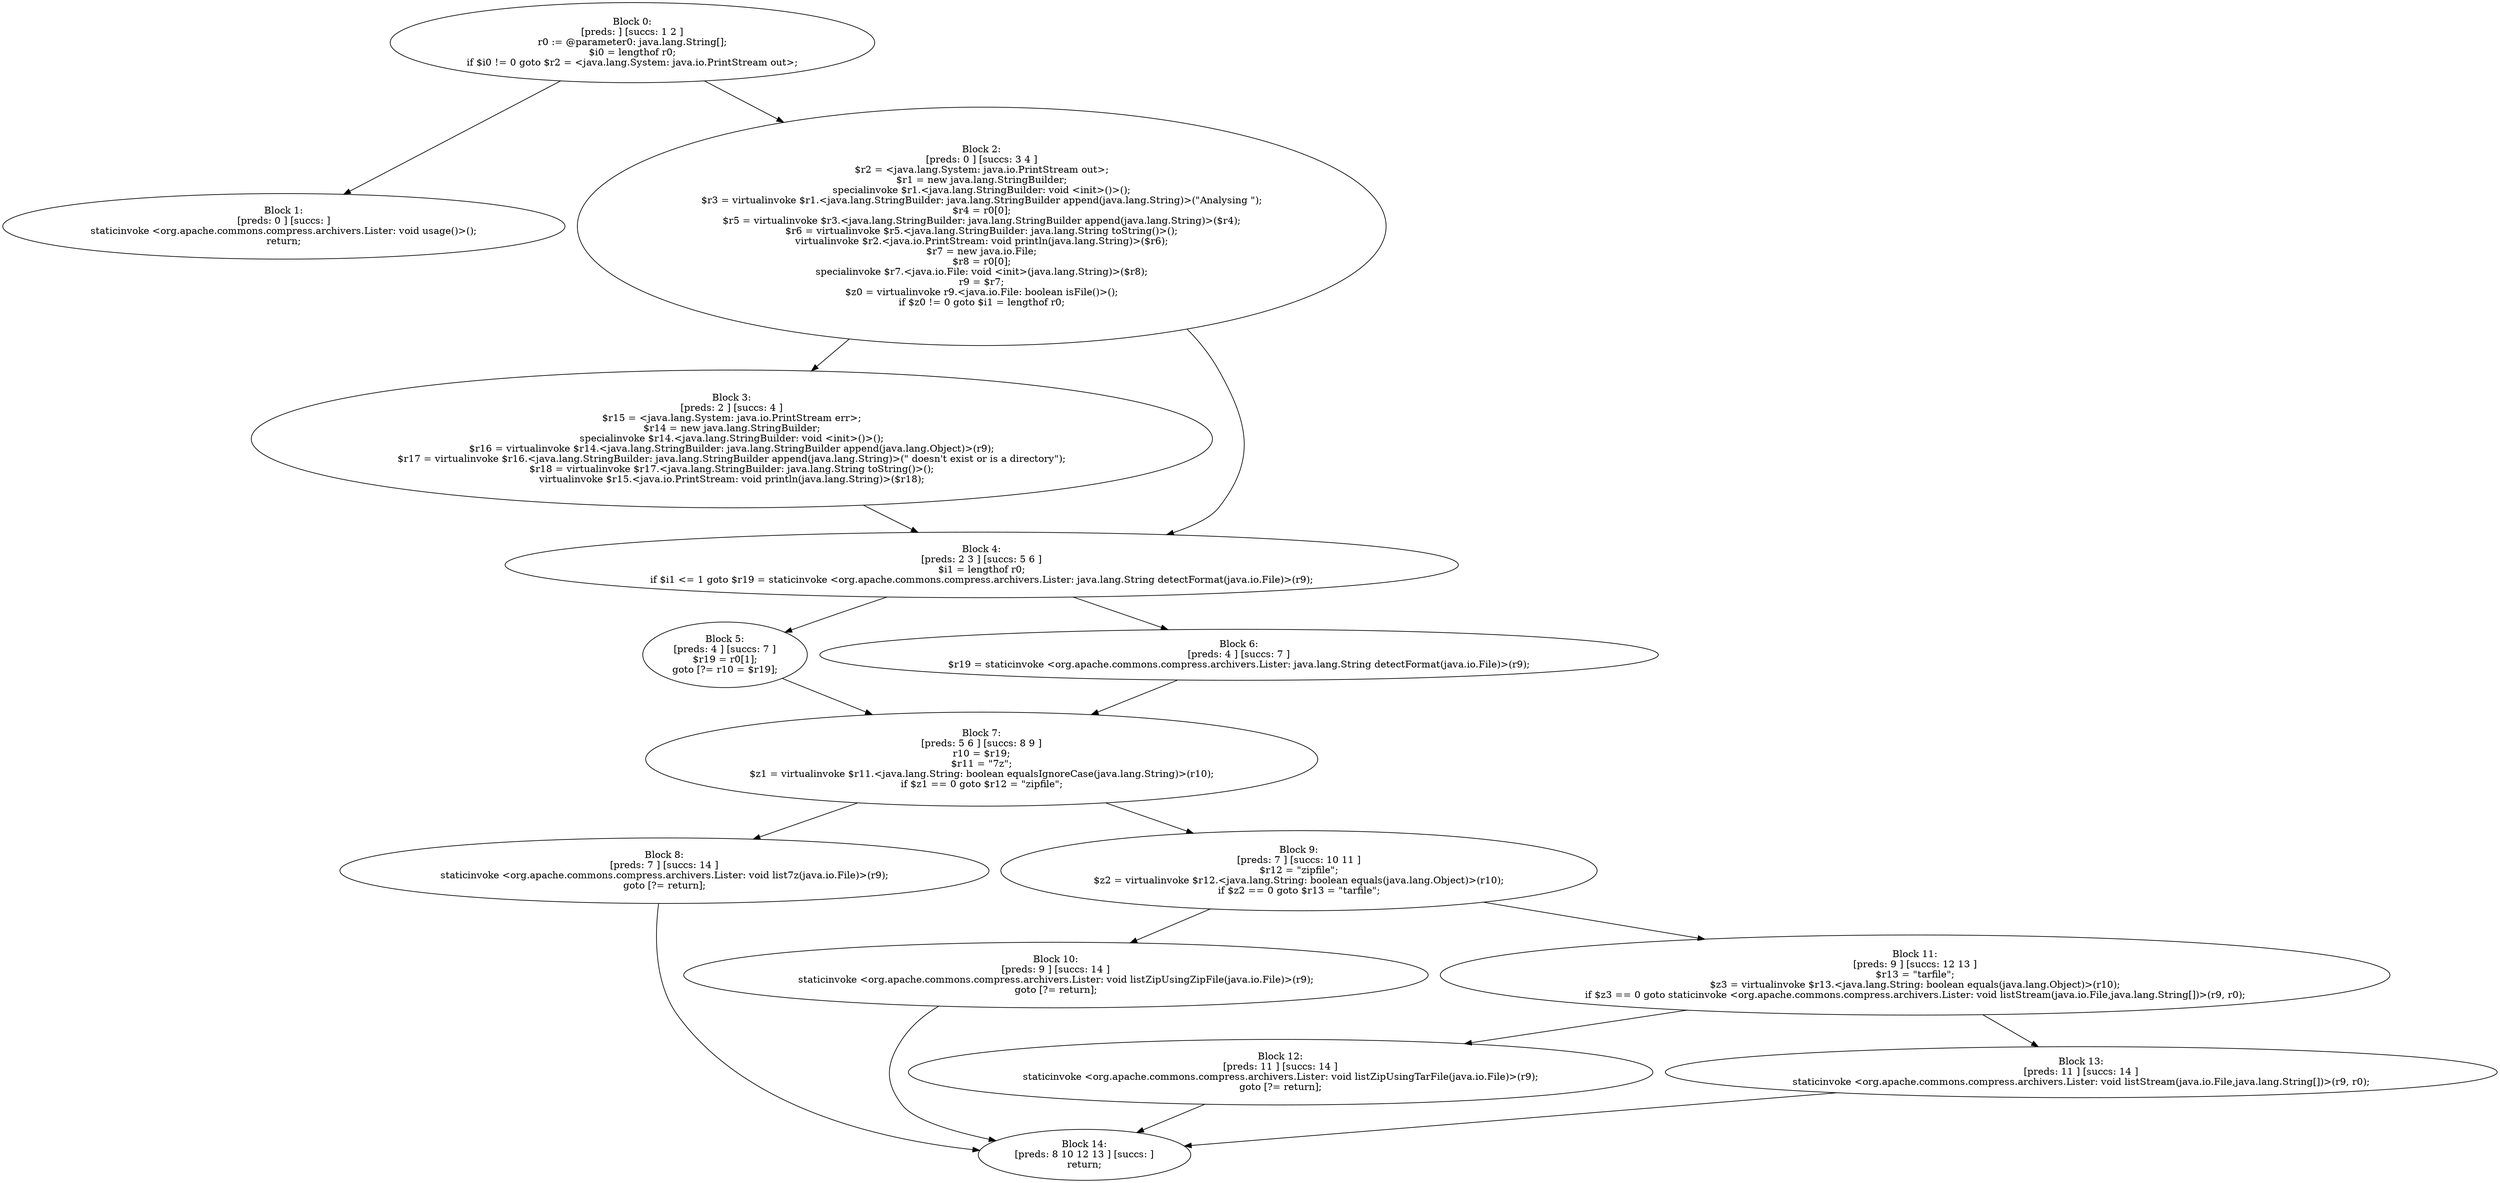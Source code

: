 digraph "unitGraph" {
    "Block 0:
[preds: ] [succs: 1 2 ]
r0 := @parameter0: java.lang.String[];
$i0 = lengthof r0;
if $i0 != 0 goto $r2 = <java.lang.System: java.io.PrintStream out>;
"
    "Block 1:
[preds: 0 ] [succs: ]
staticinvoke <org.apache.commons.compress.archivers.Lister: void usage()>();
return;
"
    "Block 2:
[preds: 0 ] [succs: 3 4 ]
$r2 = <java.lang.System: java.io.PrintStream out>;
$r1 = new java.lang.StringBuilder;
specialinvoke $r1.<java.lang.StringBuilder: void <init>()>();
$r3 = virtualinvoke $r1.<java.lang.StringBuilder: java.lang.StringBuilder append(java.lang.String)>(\"Analysing \");
$r4 = r0[0];
$r5 = virtualinvoke $r3.<java.lang.StringBuilder: java.lang.StringBuilder append(java.lang.String)>($r4);
$r6 = virtualinvoke $r5.<java.lang.StringBuilder: java.lang.String toString()>();
virtualinvoke $r2.<java.io.PrintStream: void println(java.lang.String)>($r6);
$r7 = new java.io.File;
$r8 = r0[0];
specialinvoke $r7.<java.io.File: void <init>(java.lang.String)>($r8);
r9 = $r7;
$z0 = virtualinvoke r9.<java.io.File: boolean isFile()>();
if $z0 != 0 goto $i1 = lengthof r0;
"
    "Block 3:
[preds: 2 ] [succs: 4 ]
$r15 = <java.lang.System: java.io.PrintStream err>;
$r14 = new java.lang.StringBuilder;
specialinvoke $r14.<java.lang.StringBuilder: void <init>()>();
$r16 = virtualinvoke $r14.<java.lang.StringBuilder: java.lang.StringBuilder append(java.lang.Object)>(r9);
$r17 = virtualinvoke $r16.<java.lang.StringBuilder: java.lang.StringBuilder append(java.lang.String)>(\" doesn\'t exist or is a directory\");
$r18 = virtualinvoke $r17.<java.lang.StringBuilder: java.lang.String toString()>();
virtualinvoke $r15.<java.io.PrintStream: void println(java.lang.String)>($r18);
"
    "Block 4:
[preds: 2 3 ] [succs: 5 6 ]
$i1 = lengthof r0;
if $i1 <= 1 goto $r19 = staticinvoke <org.apache.commons.compress.archivers.Lister: java.lang.String detectFormat(java.io.File)>(r9);
"
    "Block 5:
[preds: 4 ] [succs: 7 ]
$r19 = r0[1];
goto [?= r10 = $r19];
"
    "Block 6:
[preds: 4 ] [succs: 7 ]
$r19 = staticinvoke <org.apache.commons.compress.archivers.Lister: java.lang.String detectFormat(java.io.File)>(r9);
"
    "Block 7:
[preds: 5 6 ] [succs: 8 9 ]
r10 = $r19;
$r11 = \"7z\";
$z1 = virtualinvoke $r11.<java.lang.String: boolean equalsIgnoreCase(java.lang.String)>(r10);
if $z1 == 0 goto $r12 = \"zipfile\";
"
    "Block 8:
[preds: 7 ] [succs: 14 ]
staticinvoke <org.apache.commons.compress.archivers.Lister: void list7z(java.io.File)>(r9);
goto [?= return];
"
    "Block 9:
[preds: 7 ] [succs: 10 11 ]
$r12 = \"zipfile\";
$z2 = virtualinvoke $r12.<java.lang.String: boolean equals(java.lang.Object)>(r10);
if $z2 == 0 goto $r13 = \"tarfile\";
"
    "Block 10:
[preds: 9 ] [succs: 14 ]
staticinvoke <org.apache.commons.compress.archivers.Lister: void listZipUsingZipFile(java.io.File)>(r9);
goto [?= return];
"
    "Block 11:
[preds: 9 ] [succs: 12 13 ]
$r13 = \"tarfile\";
$z3 = virtualinvoke $r13.<java.lang.String: boolean equals(java.lang.Object)>(r10);
if $z3 == 0 goto staticinvoke <org.apache.commons.compress.archivers.Lister: void listStream(java.io.File,java.lang.String[])>(r9, r0);
"
    "Block 12:
[preds: 11 ] [succs: 14 ]
staticinvoke <org.apache.commons.compress.archivers.Lister: void listZipUsingTarFile(java.io.File)>(r9);
goto [?= return];
"
    "Block 13:
[preds: 11 ] [succs: 14 ]
staticinvoke <org.apache.commons.compress.archivers.Lister: void listStream(java.io.File,java.lang.String[])>(r9, r0);
"
    "Block 14:
[preds: 8 10 12 13 ] [succs: ]
return;
"
    "Block 0:
[preds: ] [succs: 1 2 ]
r0 := @parameter0: java.lang.String[];
$i0 = lengthof r0;
if $i0 != 0 goto $r2 = <java.lang.System: java.io.PrintStream out>;
"->"Block 1:
[preds: 0 ] [succs: ]
staticinvoke <org.apache.commons.compress.archivers.Lister: void usage()>();
return;
";
    "Block 0:
[preds: ] [succs: 1 2 ]
r0 := @parameter0: java.lang.String[];
$i0 = lengthof r0;
if $i0 != 0 goto $r2 = <java.lang.System: java.io.PrintStream out>;
"->"Block 2:
[preds: 0 ] [succs: 3 4 ]
$r2 = <java.lang.System: java.io.PrintStream out>;
$r1 = new java.lang.StringBuilder;
specialinvoke $r1.<java.lang.StringBuilder: void <init>()>();
$r3 = virtualinvoke $r1.<java.lang.StringBuilder: java.lang.StringBuilder append(java.lang.String)>(\"Analysing \");
$r4 = r0[0];
$r5 = virtualinvoke $r3.<java.lang.StringBuilder: java.lang.StringBuilder append(java.lang.String)>($r4);
$r6 = virtualinvoke $r5.<java.lang.StringBuilder: java.lang.String toString()>();
virtualinvoke $r2.<java.io.PrintStream: void println(java.lang.String)>($r6);
$r7 = new java.io.File;
$r8 = r0[0];
specialinvoke $r7.<java.io.File: void <init>(java.lang.String)>($r8);
r9 = $r7;
$z0 = virtualinvoke r9.<java.io.File: boolean isFile()>();
if $z0 != 0 goto $i1 = lengthof r0;
";
    "Block 2:
[preds: 0 ] [succs: 3 4 ]
$r2 = <java.lang.System: java.io.PrintStream out>;
$r1 = new java.lang.StringBuilder;
specialinvoke $r1.<java.lang.StringBuilder: void <init>()>();
$r3 = virtualinvoke $r1.<java.lang.StringBuilder: java.lang.StringBuilder append(java.lang.String)>(\"Analysing \");
$r4 = r0[0];
$r5 = virtualinvoke $r3.<java.lang.StringBuilder: java.lang.StringBuilder append(java.lang.String)>($r4);
$r6 = virtualinvoke $r5.<java.lang.StringBuilder: java.lang.String toString()>();
virtualinvoke $r2.<java.io.PrintStream: void println(java.lang.String)>($r6);
$r7 = new java.io.File;
$r8 = r0[0];
specialinvoke $r7.<java.io.File: void <init>(java.lang.String)>($r8);
r9 = $r7;
$z0 = virtualinvoke r9.<java.io.File: boolean isFile()>();
if $z0 != 0 goto $i1 = lengthof r0;
"->"Block 3:
[preds: 2 ] [succs: 4 ]
$r15 = <java.lang.System: java.io.PrintStream err>;
$r14 = new java.lang.StringBuilder;
specialinvoke $r14.<java.lang.StringBuilder: void <init>()>();
$r16 = virtualinvoke $r14.<java.lang.StringBuilder: java.lang.StringBuilder append(java.lang.Object)>(r9);
$r17 = virtualinvoke $r16.<java.lang.StringBuilder: java.lang.StringBuilder append(java.lang.String)>(\" doesn\'t exist or is a directory\");
$r18 = virtualinvoke $r17.<java.lang.StringBuilder: java.lang.String toString()>();
virtualinvoke $r15.<java.io.PrintStream: void println(java.lang.String)>($r18);
";
    "Block 2:
[preds: 0 ] [succs: 3 4 ]
$r2 = <java.lang.System: java.io.PrintStream out>;
$r1 = new java.lang.StringBuilder;
specialinvoke $r1.<java.lang.StringBuilder: void <init>()>();
$r3 = virtualinvoke $r1.<java.lang.StringBuilder: java.lang.StringBuilder append(java.lang.String)>(\"Analysing \");
$r4 = r0[0];
$r5 = virtualinvoke $r3.<java.lang.StringBuilder: java.lang.StringBuilder append(java.lang.String)>($r4);
$r6 = virtualinvoke $r5.<java.lang.StringBuilder: java.lang.String toString()>();
virtualinvoke $r2.<java.io.PrintStream: void println(java.lang.String)>($r6);
$r7 = new java.io.File;
$r8 = r0[0];
specialinvoke $r7.<java.io.File: void <init>(java.lang.String)>($r8);
r9 = $r7;
$z0 = virtualinvoke r9.<java.io.File: boolean isFile()>();
if $z0 != 0 goto $i1 = lengthof r0;
"->"Block 4:
[preds: 2 3 ] [succs: 5 6 ]
$i1 = lengthof r0;
if $i1 <= 1 goto $r19 = staticinvoke <org.apache.commons.compress.archivers.Lister: java.lang.String detectFormat(java.io.File)>(r9);
";
    "Block 3:
[preds: 2 ] [succs: 4 ]
$r15 = <java.lang.System: java.io.PrintStream err>;
$r14 = new java.lang.StringBuilder;
specialinvoke $r14.<java.lang.StringBuilder: void <init>()>();
$r16 = virtualinvoke $r14.<java.lang.StringBuilder: java.lang.StringBuilder append(java.lang.Object)>(r9);
$r17 = virtualinvoke $r16.<java.lang.StringBuilder: java.lang.StringBuilder append(java.lang.String)>(\" doesn\'t exist or is a directory\");
$r18 = virtualinvoke $r17.<java.lang.StringBuilder: java.lang.String toString()>();
virtualinvoke $r15.<java.io.PrintStream: void println(java.lang.String)>($r18);
"->"Block 4:
[preds: 2 3 ] [succs: 5 6 ]
$i1 = lengthof r0;
if $i1 <= 1 goto $r19 = staticinvoke <org.apache.commons.compress.archivers.Lister: java.lang.String detectFormat(java.io.File)>(r9);
";
    "Block 4:
[preds: 2 3 ] [succs: 5 6 ]
$i1 = lengthof r0;
if $i1 <= 1 goto $r19 = staticinvoke <org.apache.commons.compress.archivers.Lister: java.lang.String detectFormat(java.io.File)>(r9);
"->"Block 5:
[preds: 4 ] [succs: 7 ]
$r19 = r0[1];
goto [?= r10 = $r19];
";
    "Block 4:
[preds: 2 3 ] [succs: 5 6 ]
$i1 = lengthof r0;
if $i1 <= 1 goto $r19 = staticinvoke <org.apache.commons.compress.archivers.Lister: java.lang.String detectFormat(java.io.File)>(r9);
"->"Block 6:
[preds: 4 ] [succs: 7 ]
$r19 = staticinvoke <org.apache.commons.compress.archivers.Lister: java.lang.String detectFormat(java.io.File)>(r9);
";
    "Block 5:
[preds: 4 ] [succs: 7 ]
$r19 = r0[1];
goto [?= r10 = $r19];
"->"Block 7:
[preds: 5 6 ] [succs: 8 9 ]
r10 = $r19;
$r11 = \"7z\";
$z1 = virtualinvoke $r11.<java.lang.String: boolean equalsIgnoreCase(java.lang.String)>(r10);
if $z1 == 0 goto $r12 = \"zipfile\";
";
    "Block 6:
[preds: 4 ] [succs: 7 ]
$r19 = staticinvoke <org.apache.commons.compress.archivers.Lister: java.lang.String detectFormat(java.io.File)>(r9);
"->"Block 7:
[preds: 5 6 ] [succs: 8 9 ]
r10 = $r19;
$r11 = \"7z\";
$z1 = virtualinvoke $r11.<java.lang.String: boolean equalsIgnoreCase(java.lang.String)>(r10);
if $z1 == 0 goto $r12 = \"zipfile\";
";
    "Block 7:
[preds: 5 6 ] [succs: 8 9 ]
r10 = $r19;
$r11 = \"7z\";
$z1 = virtualinvoke $r11.<java.lang.String: boolean equalsIgnoreCase(java.lang.String)>(r10);
if $z1 == 0 goto $r12 = \"zipfile\";
"->"Block 8:
[preds: 7 ] [succs: 14 ]
staticinvoke <org.apache.commons.compress.archivers.Lister: void list7z(java.io.File)>(r9);
goto [?= return];
";
    "Block 7:
[preds: 5 6 ] [succs: 8 9 ]
r10 = $r19;
$r11 = \"7z\";
$z1 = virtualinvoke $r11.<java.lang.String: boolean equalsIgnoreCase(java.lang.String)>(r10);
if $z1 == 0 goto $r12 = \"zipfile\";
"->"Block 9:
[preds: 7 ] [succs: 10 11 ]
$r12 = \"zipfile\";
$z2 = virtualinvoke $r12.<java.lang.String: boolean equals(java.lang.Object)>(r10);
if $z2 == 0 goto $r13 = \"tarfile\";
";
    "Block 8:
[preds: 7 ] [succs: 14 ]
staticinvoke <org.apache.commons.compress.archivers.Lister: void list7z(java.io.File)>(r9);
goto [?= return];
"->"Block 14:
[preds: 8 10 12 13 ] [succs: ]
return;
";
    "Block 9:
[preds: 7 ] [succs: 10 11 ]
$r12 = \"zipfile\";
$z2 = virtualinvoke $r12.<java.lang.String: boolean equals(java.lang.Object)>(r10);
if $z2 == 0 goto $r13 = \"tarfile\";
"->"Block 10:
[preds: 9 ] [succs: 14 ]
staticinvoke <org.apache.commons.compress.archivers.Lister: void listZipUsingZipFile(java.io.File)>(r9);
goto [?= return];
";
    "Block 9:
[preds: 7 ] [succs: 10 11 ]
$r12 = \"zipfile\";
$z2 = virtualinvoke $r12.<java.lang.String: boolean equals(java.lang.Object)>(r10);
if $z2 == 0 goto $r13 = \"tarfile\";
"->"Block 11:
[preds: 9 ] [succs: 12 13 ]
$r13 = \"tarfile\";
$z3 = virtualinvoke $r13.<java.lang.String: boolean equals(java.lang.Object)>(r10);
if $z3 == 0 goto staticinvoke <org.apache.commons.compress.archivers.Lister: void listStream(java.io.File,java.lang.String[])>(r9, r0);
";
    "Block 10:
[preds: 9 ] [succs: 14 ]
staticinvoke <org.apache.commons.compress.archivers.Lister: void listZipUsingZipFile(java.io.File)>(r9);
goto [?= return];
"->"Block 14:
[preds: 8 10 12 13 ] [succs: ]
return;
";
    "Block 11:
[preds: 9 ] [succs: 12 13 ]
$r13 = \"tarfile\";
$z3 = virtualinvoke $r13.<java.lang.String: boolean equals(java.lang.Object)>(r10);
if $z3 == 0 goto staticinvoke <org.apache.commons.compress.archivers.Lister: void listStream(java.io.File,java.lang.String[])>(r9, r0);
"->"Block 12:
[preds: 11 ] [succs: 14 ]
staticinvoke <org.apache.commons.compress.archivers.Lister: void listZipUsingTarFile(java.io.File)>(r9);
goto [?= return];
";
    "Block 11:
[preds: 9 ] [succs: 12 13 ]
$r13 = \"tarfile\";
$z3 = virtualinvoke $r13.<java.lang.String: boolean equals(java.lang.Object)>(r10);
if $z3 == 0 goto staticinvoke <org.apache.commons.compress.archivers.Lister: void listStream(java.io.File,java.lang.String[])>(r9, r0);
"->"Block 13:
[preds: 11 ] [succs: 14 ]
staticinvoke <org.apache.commons.compress.archivers.Lister: void listStream(java.io.File,java.lang.String[])>(r9, r0);
";
    "Block 12:
[preds: 11 ] [succs: 14 ]
staticinvoke <org.apache.commons.compress.archivers.Lister: void listZipUsingTarFile(java.io.File)>(r9);
goto [?= return];
"->"Block 14:
[preds: 8 10 12 13 ] [succs: ]
return;
";
    "Block 13:
[preds: 11 ] [succs: 14 ]
staticinvoke <org.apache.commons.compress.archivers.Lister: void listStream(java.io.File,java.lang.String[])>(r9, r0);
"->"Block 14:
[preds: 8 10 12 13 ] [succs: ]
return;
";
}

